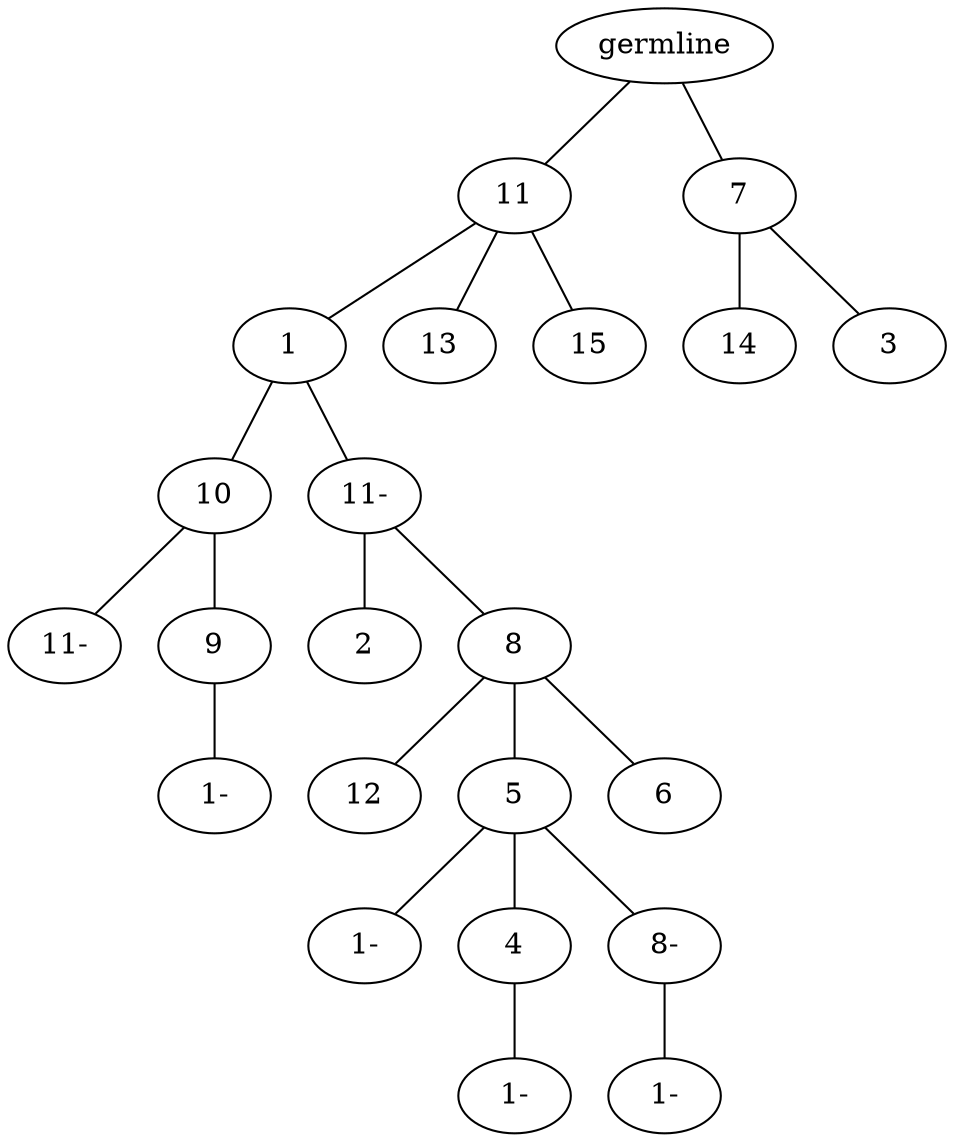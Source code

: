 graph tree {
    "139708166510240" [label="germline"];
    "139708166696144" [label="11"];
    "139708166693024" [label="1"];
    "139708166694848" [label="10"];
    "139708166694800" [label="11-"];
    "139708166693984" [label="9"];
    "139708166694560" [label="1-"];
    "139708166695376" [label="11-"];
    "139708166693840" [label="2"];
    "139708166693072" [label="8"];
    "139708166695808" [label="12"];
    "139708166696000" [label="5"];
    "139708166627584" [label="1-"];
    "139708166630464" [label="4"];
    "139708166629552" [label="1-"];
    "139708166629984" [label="8-"];
    "139708166628400" [label="1-"];
    "139708166693600" [label="6"];
    "139708166693168" [label="13"];
    "139708166694032" [label="15"];
    "139708166693120" [label="7"];
    "139708166695040" [label="14"];
    "139708166695136" [label="3"];
    "139708166510240" -- "139708166696144";
    "139708166510240" -- "139708166693120";
    "139708166696144" -- "139708166693024";
    "139708166696144" -- "139708166693168";
    "139708166696144" -- "139708166694032";
    "139708166693024" -- "139708166694848";
    "139708166693024" -- "139708166695376";
    "139708166694848" -- "139708166694800";
    "139708166694848" -- "139708166693984";
    "139708166693984" -- "139708166694560";
    "139708166695376" -- "139708166693840";
    "139708166695376" -- "139708166693072";
    "139708166693072" -- "139708166695808";
    "139708166693072" -- "139708166696000";
    "139708166693072" -- "139708166693600";
    "139708166696000" -- "139708166627584";
    "139708166696000" -- "139708166630464";
    "139708166696000" -- "139708166629984";
    "139708166630464" -- "139708166629552";
    "139708166629984" -- "139708166628400";
    "139708166693120" -- "139708166695040";
    "139708166693120" -- "139708166695136";
}
